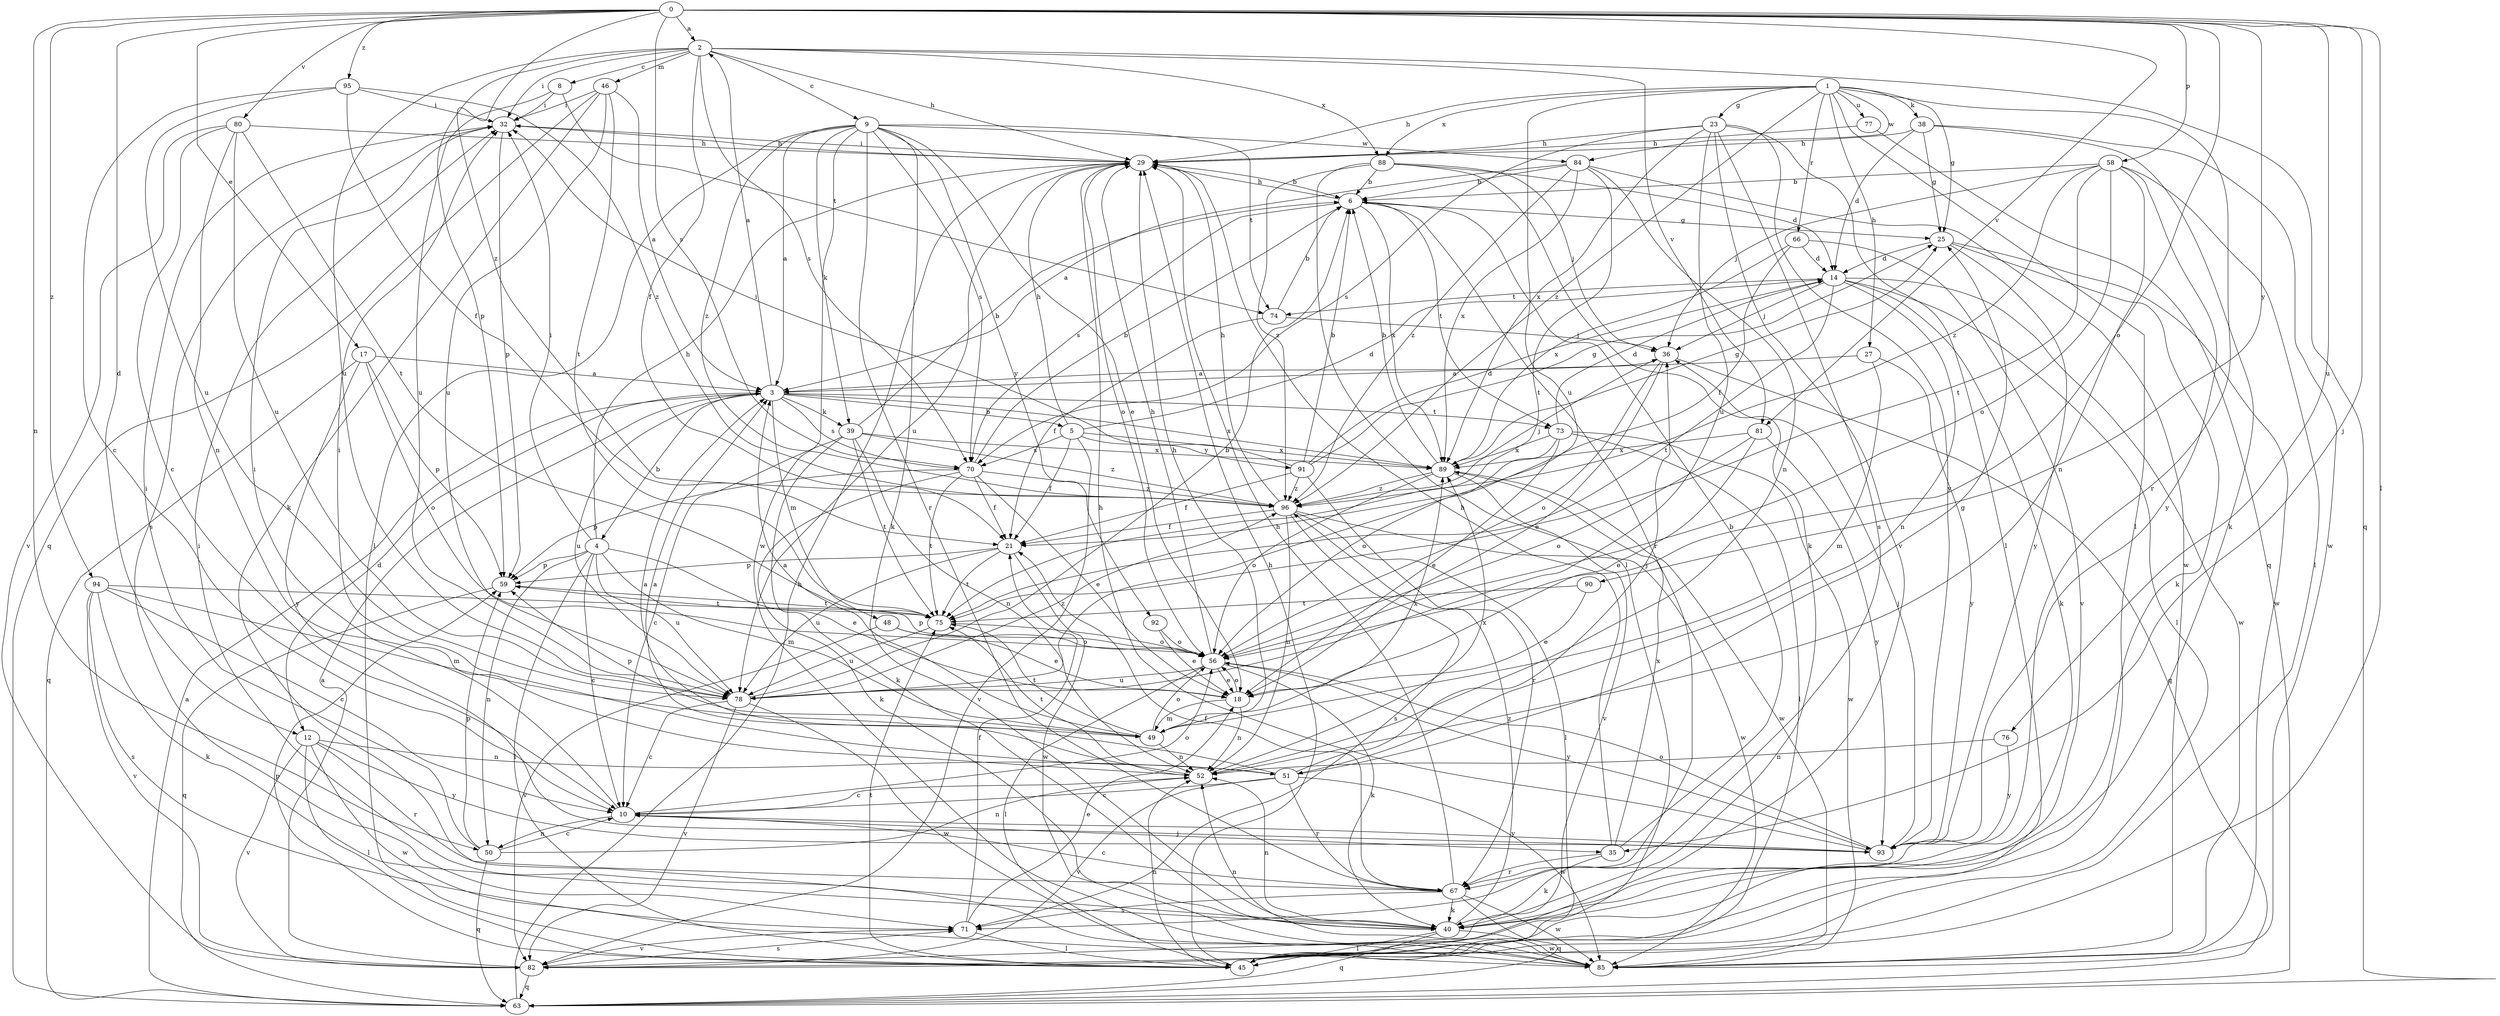 strict digraph  {
0;
1;
2;
3;
4;
5;
6;
8;
9;
10;
12;
14;
17;
18;
21;
23;
25;
27;
29;
32;
35;
36;
38;
39;
40;
45;
46;
48;
49;
50;
51;
52;
56;
58;
59;
63;
66;
67;
70;
71;
73;
74;
75;
76;
77;
78;
80;
81;
82;
84;
85;
88;
89;
90;
91;
92;
93;
94;
95;
96;
0 -> 2  [label=a];
0 -> 12  [label=d];
0 -> 17  [label=e];
0 -> 35  [label=j];
0 -> 45  [label=l];
0 -> 50  [label=n];
0 -> 56  [label=o];
0 -> 58  [label=p];
0 -> 70  [label=s];
0 -> 76  [label=u];
0 -> 80  [label=v];
0 -> 81  [label=v];
0 -> 90  [label=y];
0 -> 94  [label=z];
0 -> 95  [label=z];
0 -> 96  [label=z];
1 -> 23  [label=g];
1 -> 25  [label=g];
1 -> 27  [label=h];
1 -> 29  [label=h];
1 -> 38  [label=k];
1 -> 45  [label=l];
1 -> 66  [label=r];
1 -> 67  [label=r];
1 -> 77  [label=u];
1 -> 78  [label=u];
1 -> 84  [label=w];
1 -> 88  [label=x];
1 -> 96  [label=z];
2 -> 8  [label=c];
2 -> 9  [label=c];
2 -> 21  [label=f];
2 -> 29  [label=h];
2 -> 32  [label=i];
2 -> 46  [label=m];
2 -> 59  [label=p];
2 -> 63  [label=q];
2 -> 70  [label=s];
2 -> 78  [label=u];
2 -> 81  [label=v];
2 -> 88  [label=x];
3 -> 2  [label=a];
3 -> 4  [label=b];
3 -> 5  [label=b];
3 -> 12  [label=d];
3 -> 39  [label=k];
3 -> 48  [label=m];
3 -> 70  [label=s];
3 -> 73  [label=t];
3 -> 78  [label=u];
3 -> 89  [label=x];
4 -> 10  [label=c];
4 -> 18  [label=e];
4 -> 29  [label=h];
4 -> 32  [label=i];
4 -> 45  [label=l];
4 -> 49  [label=m];
4 -> 50  [label=n];
4 -> 59  [label=p];
4 -> 78  [label=u];
5 -> 14  [label=d];
5 -> 21  [label=f];
5 -> 29  [label=h];
5 -> 70  [label=s];
5 -> 82  [label=v];
5 -> 89  [label=x];
5 -> 91  [label=y];
6 -> 25  [label=g];
6 -> 29  [label=h];
6 -> 67  [label=r];
6 -> 70  [label=s];
6 -> 73  [label=t];
6 -> 89  [label=x];
8 -> 32  [label=i];
8 -> 74  [label=t];
8 -> 78  [label=u];
9 -> 3  [label=a];
9 -> 18  [label=e];
9 -> 39  [label=k];
9 -> 40  [label=k];
9 -> 45  [label=l];
9 -> 67  [label=r];
9 -> 70  [label=s];
9 -> 74  [label=t];
9 -> 84  [label=w];
9 -> 85  [label=w];
9 -> 92  [label=y];
9 -> 96  [label=z];
10 -> 32  [label=i];
10 -> 35  [label=j];
10 -> 50  [label=n];
10 -> 56  [label=o];
10 -> 93  [label=y];
12 -> 45  [label=l];
12 -> 51  [label=n];
12 -> 67  [label=r];
12 -> 82  [label=v];
12 -> 85  [label=w];
12 -> 93  [label=y];
14 -> 36  [label=j];
14 -> 40  [label=k];
14 -> 45  [label=l];
14 -> 51  [label=n];
14 -> 74  [label=t];
14 -> 75  [label=t];
14 -> 85  [label=w];
17 -> 3  [label=a];
17 -> 56  [label=o];
17 -> 59  [label=p];
17 -> 63  [label=q];
17 -> 93  [label=y];
18 -> 49  [label=m];
18 -> 52  [label=n];
18 -> 56  [label=o];
21 -> 59  [label=p];
21 -> 75  [label=t];
21 -> 78  [label=u];
21 -> 85  [label=w];
23 -> 29  [label=h];
23 -> 45  [label=l];
23 -> 70  [label=s];
23 -> 71  [label=s];
23 -> 78  [label=u];
23 -> 82  [label=v];
23 -> 89  [label=x];
23 -> 93  [label=y];
25 -> 14  [label=d];
25 -> 40  [label=k];
25 -> 85  [label=w];
25 -> 93  [label=y];
27 -> 3  [label=a];
27 -> 49  [label=m];
27 -> 93  [label=y];
29 -> 6  [label=b];
29 -> 32  [label=i];
29 -> 56  [label=o];
29 -> 78  [label=u];
32 -> 29  [label=h];
32 -> 59  [label=p];
32 -> 71  [label=s];
35 -> 6  [label=b];
35 -> 29  [label=h];
35 -> 40  [label=k];
35 -> 67  [label=r];
35 -> 89  [label=x];
36 -> 3  [label=a];
36 -> 18  [label=e];
36 -> 56  [label=o];
36 -> 63  [label=q];
38 -> 14  [label=d];
38 -> 25  [label=g];
38 -> 29  [label=h];
38 -> 40  [label=k];
38 -> 85  [label=w];
39 -> 6  [label=b];
39 -> 10  [label=c];
39 -> 40  [label=k];
39 -> 52  [label=n];
39 -> 75  [label=t];
39 -> 89  [label=x];
39 -> 96  [label=z];
40 -> 45  [label=l];
40 -> 52  [label=n];
40 -> 63  [label=q];
40 -> 85  [label=w];
40 -> 96  [label=z];
45 -> 29  [label=h];
45 -> 52  [label=n];
45 -> 59  [label=p];
45 -> 75  [label=t];
46 -> 3  [label=a];
46 -> 32  [label=i];
46 -> 40  [label=k];
46 -> 63  [label=q];
46 -> 75  [label=t];
46 -> 78  [label=u];
48 -> 18  [label=e];
48 -> 56  [label=o];
48 -> 82  [label=v];
49 -> 3  [label=a];
49 -> 29  [label=h];
49 -> 52  [label=n];
49 -> 56  [label=o];
49 -> 59  [label=p];
49 -> 75  [label=t];
49 -> 89  [label=x];
50 -> 10  [label=c];
50 -> 32  [label=i];
50 -> 52  [label=n];
50 -> 59  [label=p];
50 -> 63  [label=q];
51 -> 3  [label=a];
51 -> 10  [label=c];
51 -> 25  [label=g];
51 -> 32  [label=i];
51 -> 36  [label=j];
51 -> 67  [label=r];
51 -> 82  [label=v];
51 -> 85  [label=w];
52 -> 3  [label=a];
52 -> 10  [label=c];
52 -> 75  [label=t];
52 -> 89  [label=x];
56 -> 18  [label=e];
56 -> 29  [label=h];
56 -> 40  [label=k];
56 -> 45  [label=l];
56 -> 59  [label=p];
56 -> 78  [label=u];
56 -> 93  [label=y];
58 -> 6  [label=b];
58 -> 36  [label=j];
58 -> 45  [label=l];
58 -> 52  [label=n];
58 -> 56  [label=o];
58 -> 75  [label=t];
58 -> 93  [label=y];
58 -> 96  [label=z];
59 -> 63  [label=q];
59 -> 75  [label=t];
63 -> 3  [label=a];
63 -> 29  [label=h];
66 -> 14  [label=d];
66 -> 21  [label=f];
66 -> 82  [label=v];
66 -> 89  [label=x];
67 -> 10  [label=c];
67 -> 21  [label=f];
67 -> 29  [label=h];
67 -> 40  [label=k];
67 -> 63  [label=q];
67 -> 71  [label=s];
67 -> 85  [label=w];
70 -> 6  [label=b];
70 -> 18  [label=e];
70 -> 21  [label=f];
70 -> 40  [label=k];
70 -> 59  [label=p];
70 -> 75  [label=t];
70 -> 96  [label=z];
71 -> 18  [label=e];
71 -> 21  [label=f];
71 -> 45  [label=l];
71 -> 82  [label=v];
73 -> 14  [label=d];
73 -> 18  [label=e];
73 -> 45  [label=l];
73 -> 56  [label=o];
73 -> 85  [label=w];
73 -> 89  [label=x];
74 -> 6  [label=b];
74 -> 21  [label=f];
74 -> 36  [label=j];
75 -> 56  [label=o];
75 -> 78  [label=u];
76 -> 52  [label=n];
76 -> 93  [label=y];
77 -> 29  [label=h];
77 -> 63  [label=q];
78 -> 6  [label=b];
78 -> 10  [label=c];
78 -> 82  [label=v];
78 -> 85  [label=w];
78 -> 96  [label=z];
80 -> 10  [label=c];
80 -> 29  [label=h];
80 -> 52  [label=n];
80 -> 75  [label=t];
80 -> 78  [label=u];
80 -> 82  [label=v];
81 -> 18  [label=e];
81 -> 56  [label=o];
81 -> 89  [label=x];
81 -> 93  [label=y];
82 -> 3  [label=a];
82 -> 63  [label=q];
82 -> 71  [label=s];
84 -> 3  [label=a];
84 -> 6  [label=b];
84 -> 52  [label=n];
84 -> 75  [label=t];
84 -> 85  [label=w];
84 -> 89  [label=x];
84 -> 96  [label=z];
85 -> 32  [label=i];
85 -> 52  [label=n];
88 -> 6  [label=b];
88 -> 14  [label=d];
88 -> 36  [label=j];
88 -> 40  [label=k];
88 -> 45  [label=l];
88 -> 96  [label=z];
89 -> 6  [label=b];
89 -> 25  [label=g];
89 -> 56  [label=o];
89 -> 82  [label=v];
89 -> 85  [label=w];
89 -> 96  [label=z];
90 -> 18  [label=e];
90 -> 75  [label=t];
91 -> 6  [label=b];
91 -> 14  [label=d];
91 -> 21  [label=f];
91 -> 25  [label=g];
91 -> 32  [label=i];
91 -> 67  [label=r];
91 -> 96  [label=z];
92 -> 18  [label=e];
92 -> 56  [label=o];
93 -> 29  [label=h];
93 -> 36  [label=j];
93 -> 56  [label=o];
94 -> 10  [label=c];
94 -> 40  [label=k];
94 -> 49  [label=m];
94 -> 71  [label=s];
94 -> 75  [label=t];
94 -> 82  [label=v];
95 -> 10  [label=c];
95 -> 21  [label=f];
95 -> 32  [label=i];
95 -> 78  [label=u];
95 -> 96  [label=z];
96 -> 21  [label=f];
96 -> 29  [label=h];
96 -> 36  [label=j];
96 -> 45  [label=l];
96 -> 52  [label=n];
96 -> 71  [label=s];
96 -> 85  [label=w];
}
